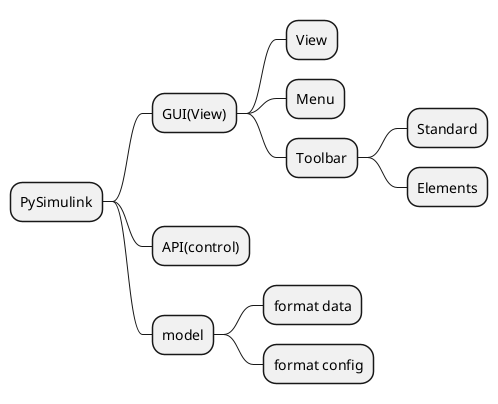 @startmindmap
* PySimulink
** GUI(View)
*** View
*** Menu
*** Toolbar
**** Standard
**** Elements

** API(control)

** model
*** format data
*** format config
@endmindmap